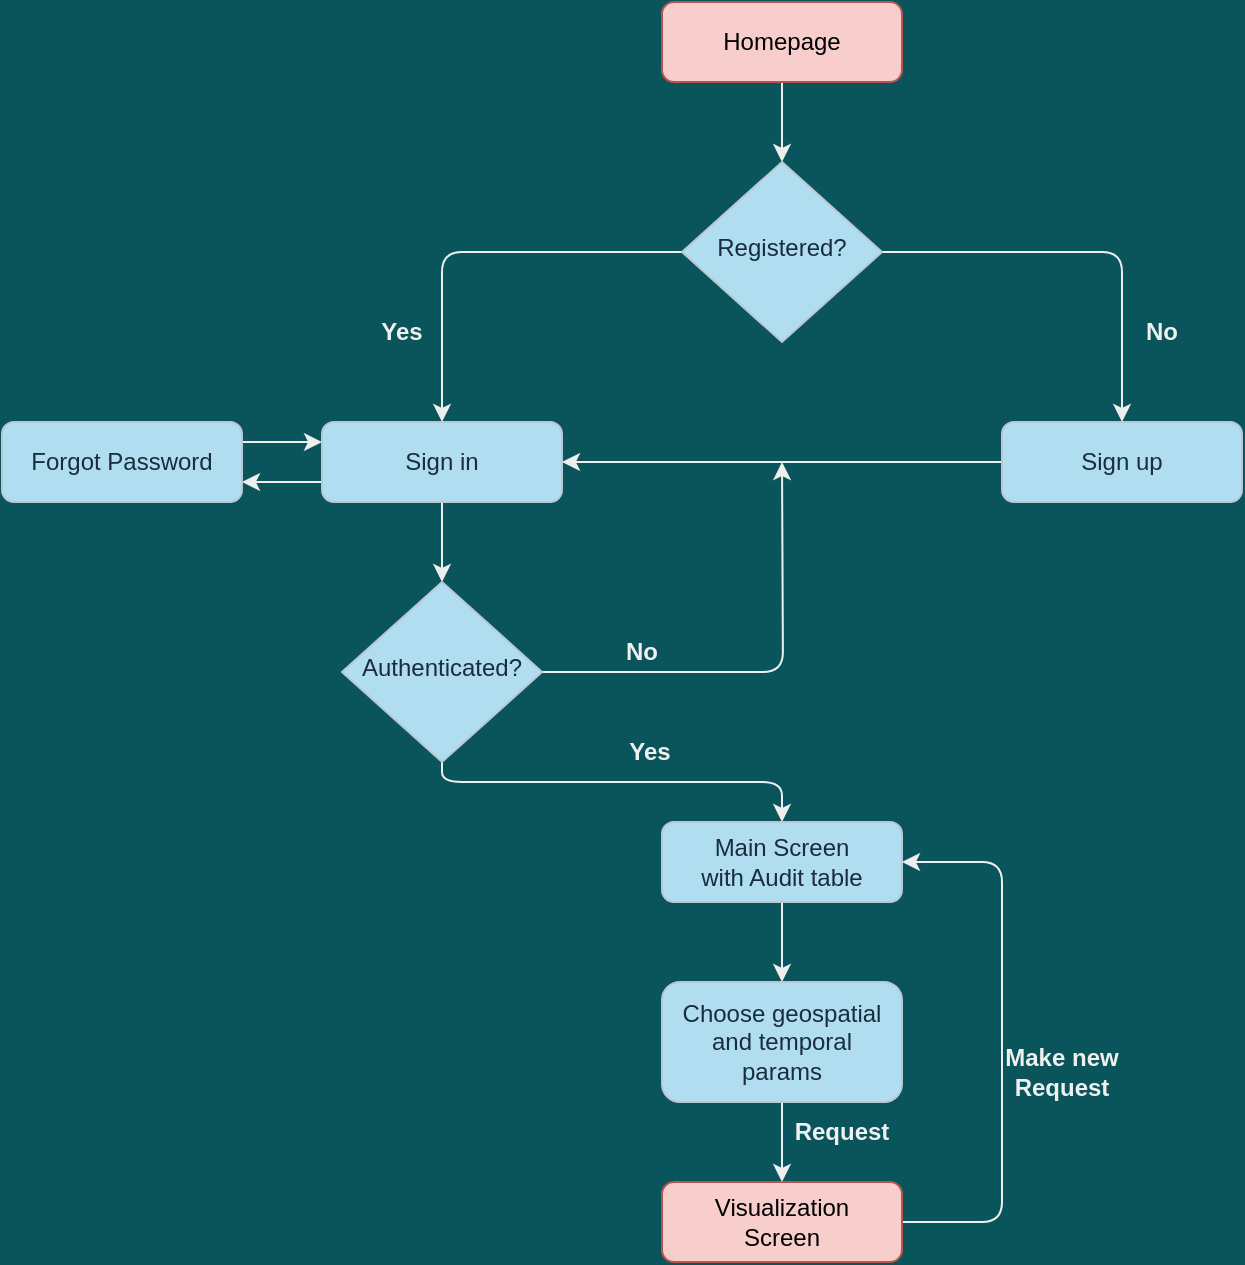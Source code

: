 <mxfile version="16.5.3" type="device"><diagram id="C5RBs43oDa-KdzZeNtuy" name="Page-1"><mxGraphModel dx="1038" dy="547" grid="1" gridSize="10" guides="1" tooltips="1" connect="1" arrows="1" fold="1" page="1" pageScale="1" pageWidth="827" pageHeight="1169" background="#09555B" math="0" shadow="0"><root><mxCell id="WIyWlLk6GJQsqaUBKTNV-0"/><mxCell id="WIyWlLk6GJQsqaUBKTNV-1" parent="WIyWlLk6GJQsqaUBKTNV-0"/><mxCell id="CFRg-4b3ccv60BhgpSrQ-39" style="edgeStyle=orthogonalEdgeStyle;curved=0;rounded=1;sketch=0;orthogonalLoop=1;jettySize=auto;html=1;exitX=1;exitY=0.5;exitDx=0;exitDy=0;fontColor=#F0F0F0;strokeColor=#EEEEEE;" edge="1" parent="WIyWlLk6GJQsqaUBKTNV-1" source="WIyWlLk6GJQsqaUBKTNV-6"><mxGeometry relative="1" as="geometry"><mxPoint x="480" y="240" as="targetPoint"/></mxGeometry></mxCell><mxCell id="CFRg-4b3ccv60BhgpSrQ-47" style="edgeStyle=orthogonalEdgeStyle;curved=0;rounded=1;sketch=0;orthogonalLoop=1;jettySize=auto;html=1;exitX=0.5;exitY=1;exitDx=0;exitDy=0;fontColor=#F0F0F0;strokeColor=#EEEEEE;" edge="1" parent="WIyWlLk6GJQsqaUBKTNV-1" source="WIyWlLk6GJQsqaUBKTNV-6" target="WIyWlLk6GJQsqaUBKTNV-11"><mxGeometry relative="1" as="geometry"><Array as="points"><mxPoint x="310" y="400"/><mxPoint x="480" y="400"/></Array></mxGeometry></mxCell><mxCell id="WIyWlLk6GJQsqaUBKTNV-6" value="Authenticated?" style="rhombus;whiteSpace=wrap;html=1;shadow=0;fontFamily=Helvetica;fontSize=12;align=center;strokeWidth=1;spacing=6;spacingTop=-4;fillColor=#B1DDF0;strokeColor=#BAC8D3;fontColor=#182E3E;" parent="WIyWlLk6GJQsqaUBKTNV-1" vertex="1"><mxGeometry x="260" y="300" width="100" height="90" as="geometry"/></mxCell><mxCell id="CFRg-4b3ccv60BhgpSrQ-5" value="" style="edgeStyle=orthogonalEdgeStyle;rounded=0;orthogonalLoop=1;jettySize=auto;html=1;labelBackgroundColor=#09555B;strokeColor=#EEEEEE;fontColor=#FFFFFF;" edge="1" parent="WIyWlLk6GJQsqaUBKTNV-1" source="WIyWlLk6GJQsqaUBKTNV-7" target="WIyWlLk6GJQsqaUBKTNV-6"><mxGeometry relative="1" as="geometry"/></mxCell><mxCell id="CFRg-4b3ccv60BhgpSrQ-32" style="edgeStyle=orthogonalEdgeStyle;curved=0;rounded=1;sketch=0;orthogonalLoop=1;jettySize=auto;html=1;exitX=0;exitY=0.75;exitDx=0;exitDy=0;entryX=1;entryY=0.75;entryDx=0;entryDy=0;fontColor=#F0F0F0;strokeColor=#EEEEEE;" edge="1" parent="WIyWlLk6GJQsqaUBKTNV-1" source="WIyWlLk6GJQsqaUBKTNV-7" target="CFRg-4b3ccv60BhgpSrQ-28"><mxGeometry relative="1" as="geometry"/></mxCell><mxCell id="WIyWlLk6GJQsqaUBKTNV-7" value="Sign in" style="rounded=1;whiteSpace=wrap;html=1;fontSize=12;glass=0;strokeWidth=1;shadow=0;fillColor=#B1DDF0;strokeColor=#BAC8D3;fontColor=#182E3E;" parent="WIyWlLk6GJQsqaUBKTNV-1" vertex="1"><mxGeometry x="250" y="220" width="120" height="40" as="geometry"/></mxCell><mxCell id="CFRg-4b3ccv60BhgpSrQ-48" style="edgeStyle=orthogonalEdgeStyle;curved=0;rounded=1;sketch=0;orthogonalLoop=1;jettySize=auto;html=1;exitX=0.5;exitY=1;exitDx=0;exitDy=0;entryX=0.5;entryY=0;entryDx=0;entryDy=0;fontColor=#F0F0F0;strokeColor=#EEEEEE;" edge="1" parent="WIyWlLk6GJQsqaUBKTNV-1" source="WIyWlLk6GJQsqaUBKTNV-11" target="CFRg-4b3ccv60BhgpSrQ-43"><mxGeometry relative="1" as="geometry"/></mxCell><mxCell id="WIyWlLk6GJQsqaUBKTNV-11" value="Main Screen&lt;br&gt;with Audit table" style="rounded=1;whiteSpace=wrap;html=1;fontSize=12;glass=0;strokeWidth=1;shadow=0;fillColor=#B1DDF0;strokeColor=#BAC8D3;fontColor=#182E3E;" parent="WIyWlLk6GJQsqaUBKTNV-1" vertex="1"><mxGeometry x="420" y="420" width="120" height="40" as="geometry"/></mxCell><mxCell id="CFRg-4b3ccv60BhgpSrQ-6" style="edgeStyle=orthogonalEdgeStyle;rounded=0;orthogonalLoop=1;jettySize=auto;html=1;exitX=0;exitY=0.5;exitDx=0;exitDy=0;labelBackgroundColor=#09555B;strokeColor=#EEEEEE;fontColor=#FFFFFF;entryX=1;entryY=0.5;entryDx=0;entryDy=0;" edge="1" parent="WIyWlLk6GJQsqaUBKTNV-1" source="CFRg-4b3ccv60BhgpSrQ-2" target="WIyWlLk6GJQsqaUBKTNV-7"><mxGeometry relative="1" as="geometry"><mxPoint x="480" y="240" as="targetPoint"/></mxGeometry></mxCell><mxCell id="CFRg-4b3ccv60BhgpSrQ-2" value="Sign up" style="rounded=1;whiteSpace=wrap;html=1;fontSize=12;glass=0;strokeWidth=1;shadow=0;fillColor=#B1DDF0;strokeColor=#BAC8D3;fontColor=#182E3E;" vertex="1" parent="WIyWlLk6GJQsqaUBKTNV-1"><mxGeometry x="590" y="220" width="120" height="40" as="geometry"/></mxCell><mxCell id="CFRg-4b3ccv60BhgpSrQ-12" value="No" style="text;html=1;strokeColor=none;fillColor=none;align=center;verticalAlign=middle;whiteSpace=wrap;rounded=0;fontColor=#F0F0F0;fontStyle=1" vertex="1" parent="WIyWlLk6GJQsqaUBKTNV-1"><mxGeometry x="380" y="320" width="60" height="30" as="geometry"/></mxCell><mxCell id="CFRg-4b3ccv60BhgpSrQ-13" value="No" style="text;html=1;strokeColor=none;fillColor=none;align=center;verticalAlign=middle;whiteSpace=wrap;rounded=0;fontColor=#F0F0F0;fontStyle=1" vertex="1" parent="WIyWlLk6GJQsqaUBKTNV-1"><mxGeometry x="640" y="160" width="60" height="30" as="geometry"/></mxCell><mxCell id="CFRg-4b3ccv60BhgpSrQ-33" style="edgeStyle=orthogonalEdgeStyle;curved=0;rounded=1;sketch=0;orthogonalLoop=1;jettySize=auto;html=1;exitX=1;exitY=0.25;exitDx=0;exitDy=0;entryX=0;entryY=0.25;entryDx=0;entryDy=0;fontColor=#F0F0F0;strokeColor=#EEEEEE;" edge="1" parent="WIyWlLk6GJQsqaUBKTNV-1" source="CFRg-4b3ccv60BhgpSrQ-28" target="WIyWlLk6GJQsqaUBKTNV-7"><mxGeometry relative="1" as="geometry"/></mxCell><mxCell id="CFRg-4b3ccv60BhgpSrQ-28" value="Forgot Password" style="rounded=1;whiteSpace=wrap;html=1;fontSize=12;glass=0;strokeWidth=1;shadow=0;fillColor=#B1DDF0;strokeColor=#BAC8D3;fontColor=#182E3E;" vertex="1" parent="WIyWlLk6GJQsqaUBKTNV-1"><mxGeometry x="90" y="220" width="120" height="40" as="geometry"/></mxCell><mxCell id="CFRg-4b3ccv60BhgpSrQ-36" style="edgeStyle=orthogonalEdgeStyle;curved=0;rounded=1;sketch=0;orthogonalLoop=1;jettySize=auto;html=1;exitX=0.5;exitY=1;exitDx=0;exitDy=0;entryX=0.5;entryY=0;entryDx=0;entryDy=0;fontColor=#F0F0F0;strokeColor=#EEEEEE;" edge="1" parent="WIyWlLk6GJQsqaUBKTNV-1" source="CFRg-4b3ccv60BhgpSrQ-34" target="CFRg-4b3ccv60BhgpSrQ-35"><mxGeometry relative="1" as="geometry"/></mxCell><mxCell id="CFRg-4b3ccv60BhgpSrQ-34" value="Homepage" style="rounded=1;whiteSpace=wrap;html=1;fontSize=12;glass=0;strokeWidth=1;shadow=0;fillColor=#f8cecc;strokeColor=#b85450;" vertex="1" parent="WIyWlLk6GJQsqaUBKTNV-1"><mxGeometry x="420" y="10" width="120" height="40" as="geometry"/></mxCell><mxCell id="CFRg-4b3ccv60BhgpSrQ-37" style="edgeStyle=orthogonalEdgeStyle;curved=0;rounded=1;sketch=0;orthogonalLoop=1;jettySize=auto;html=1;exitX=0;exitY=0.5;exitDx=0;exitDy=0;entryX=0.5;entryY=0;entryDx=0;entryDy=0;fontColor=#F0F0F0;strokeColor=#EEEEEE;" edge="1" parent="WIyWlLk6GJQsqaUBKTNV-1" source="CFRg-4b3ccv60BhgpSrQ-35" target="WIyWlLk6GJQsqaUBKTNV-7"><mxGeometry relative="1" as="geometry"/></mxCell><mxCell id="CFRg-4b3ccv60BhgpSrQ-38" style="edgeStyle=orthogonalEdgeStyle;curved=0;rounded=1;sketch=0;orthogonalLoop=1;jettySize=auto;html=1;exitX=1;exitY=0.5;exitDx=0;exitDy=0;entryX=0.5;entryY=0;entryDx=0;entryDy=0;fontColor=#F0F0F0;strokeColor=#EEEEEE;" edge="1" parent="WIyWlLk6GJQsqaUBKTNV-1" source="CFRg-4b3ccv60BhgpSrQ-35" target="CFRg-4b3ccv60BhgpSrQ-2"><mxGeometry relative="1" as="geometry"/></mxCell><mxCell id="CFRg-4b3ccv60BhgpSrQ-35" value="Registered?" style="rhombus;whiteSpace=wrap;html=1;shadow=0;fontFamily=Helvetica;fontSize=12;align=center;strokeWidth=1;spacing=6;spacingTop=-4;fillColor=#B1DDF0;strokeColor=#BAC8D3;fontColor=#182E3E;" vertex="1" parent="WIyWlLk6GJQsqaUBKTNV-1"><mxGeometry x="430" y="90" width="100" height="90" as="geometry"/></mxCell><mxCell id="CFRg-4b3ccv60BhgpSrQ-40" value="Yes" style="text;html=1;strokeColor=none;fillColor=none;align=center;verticalAlign=middle;whiteSpace=wrap;rounded=0;fontColor=#F0F0F0;fontStyle=1" vertex="1" parent="WIyWlLk6GJQsqaUBKTNV-1"><mxGeometry x="260" y="160" width="60" height="30" as="geometry"/></mxCell><mxCell id="CFRg-4b3ccv60BhgpSrQ-50" style="edgeStyle=orthogonalEdgeStyle;curved=0;rounded=1;sketch=0;orthogonalLoop=1;jettySize=auto;html=1;exitX=1;exitY=0.5;exitDx=0;exitDy=0;entryX=1;entryY=0.5;entryDx=0;entryDy=0;fontColor=#F0F0F0;strokeColor=#EEEEEE;" edge="1" parent="WIyWlLk6GJQsqaUBKTNV-1" source="CFRg-4b3ccv60BhgpSrQ-41" target="WIyWlLk6GJQsqaUBKTNV-11"><mxGeometry relative="1" as="geometry"><Array as="points"><mxPoint x="590" y="620"/><mxPoint x="590" y="440"/></Array></mxGeometry></mxCell><mxCell id="CFRg-4b3ccv60BhgpSrQ-41" value="Visualization&lt;br&gt;Screen" style="rounded=1;whiteSpace=wrap;html=1;fontSize=12;glass=0;strokeWidth=1;shadow=0;fillColor=#f8cecc;strokeColor=#b85450;" vertex="1" parent="WIyWlLk6GJQsqaUBKTNV-1"><mxGeometry x="420" y="600" width="120" height="40" as="geometry"/></mxCell><mxCell id="CFRg-4b3ccv60BhgpSrQ-42" value="Make new Request" style="text;html=1;strokeColor=none;fillColor=none;align=center;verticalAlign=middle;whiteSpace=wrap;rounded=0;fontColor=#F0F0F0;fontStyle=1" vertex="1" parent="WIyWlLk6GJQsqaUBKTNV-1"><mxGeometry x="590" y="530" width="60" height="30" as="geometry"/></mxCell><mxCell id="CFRg-4b3ccv60BhgpSrQ-49" value="" style="edgeStyle=orthogonalEdgeStyle;curved=0;rounded=1;sketch=0;orthogonalLoop=1;jettySize=auto;html=1;fontColor=#F0F0F0;strokeColor=#EEEEEE;" edge="1" parent="WIyWlLk6GJQsqaUBKTNV-1" source="CFRg-4b3ccv60BhgpSrQ-43" target="CFRg-4b3ccv60BhgpSrQ-41"><mxGeometry relative="1" as="geometry"/></mxCell><mxCell id="CFRg-4b3ccv60BhgpSrQ-43" value="Choose geospatial and temporal &lt;br&gt;params" style="rounded=1;whiteSpace=wrap;html=1;fontSize=12;glass=0;strokeWidth=1;shadow=0;fillColor=#B1DDF0;strokeColor=#BAC8D3;fontColor=#182E3E;" vertex="1" parent="WIyWlLk6GJQsqaUBKTNV-1"><mxGeometry x="420" y="500" width="120" height="60" as="geometry"/></mxCell><mxCell id="CFRg-4b3ccv60BhgpSrQ-16" value="Yes" style="text;html=1;strokeColor=none;fillColor=none;align=center;verticalAlign=middle;whiteSpace=wrap;rounded=0;fontColor=#F0F0F0;fontStyle=1" vertex="1" parent="WIyWlLk6GJQsqaUBKTNV-1"><mxGeometry x="384" y="370" width="60" height="30" as="geometry"/></mxCell><mxCell id="CFRg-4b3ccv60BhgpSrQ-51" value="Request" style="text;html=1;strokeColor=none;fillColor=none;align=center;verticalAlign=middle;whiteSpace=wrap;rounded=0;fontColor=#F0F0F0;fontStyle=1" vertex="1" parent="WIyWlLk6GJQsqaUBKTNV-1"><mxGeometry x="480" y="560" width="60" height="30" as="geometry"/></mxCell></root></mxGraphModel></diagram></mxfile>